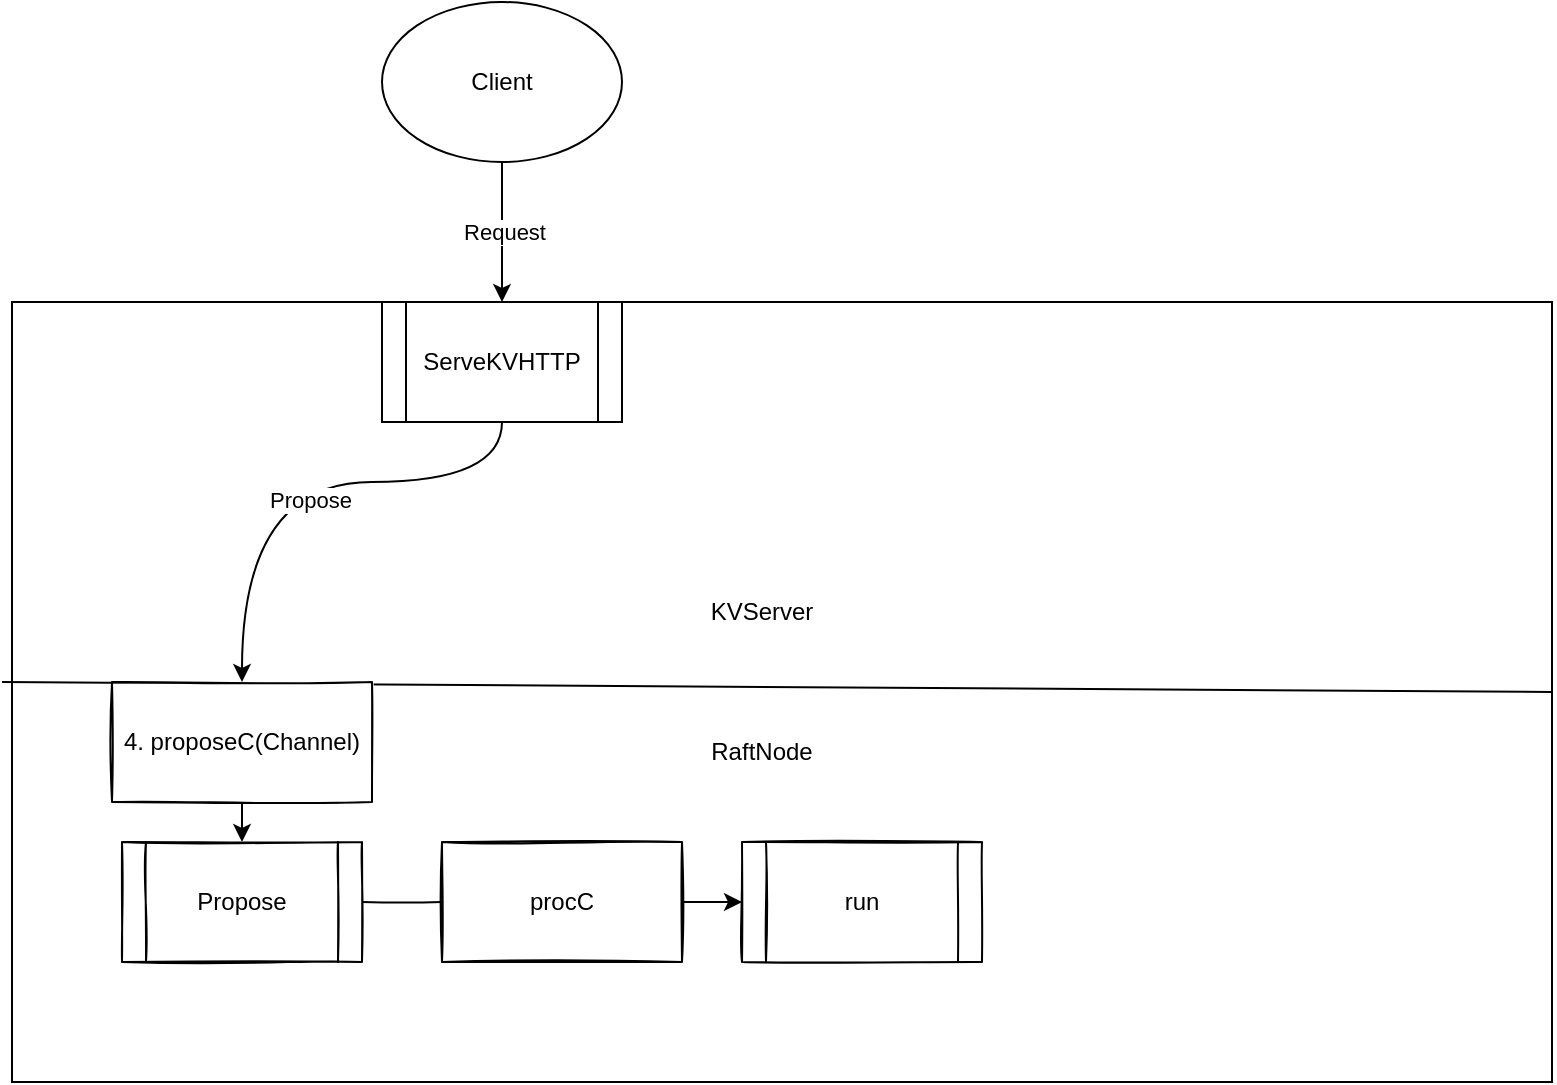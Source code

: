 <mxfile version="20.0.1" type="github">
  <diagram id="csHI2mM88UKKrCnCFawx" name="Page-1">
    <mxGraphModel dx="1550" dy="844" grid="1" gridSize="10" guides="1" tooltips="1" connect="1" arrows="1" fold="1" page="1" pageScale="1" pageWidth="827" pageHeight="1169" math="0" shadow="0">
      <root>
        <mxCell id="0" />
        <mxCell id="1" parent="0" />
        <mxCell id="eugjiV-Yw9u7wyZHqwBX-2" value="&lt;div style=&quot;text-align: justify;&quot;&gt;&lt;br&gt;&lt;/div&gt;" style="rounded=0;whiteSpace=wrap;html=1;sketch=0;" parent="1" vertex="1">
          <mxGeometry x="165" y="170" width="770" height="390" as="geometry" />
        </mxCell>
        <mxCell id="eugjiV-Yw9u7wyZHqwBX-27" value="" style="edgeStyle=orthogonalEdgeStyle;curved=1;rounded=0;orthogonalLoop=1;jettySize=auto;html=1;entryX=0;entryY=0.5;entryDx=0;entryDy=0;startArrow=none;" parent="1" source="n3H7YG_mCOH7P8ANyxeT-3" edge="1">
          <mxGeometry relative="1" as="geometry">
            <Array as="points">
              <mxPoint x="420" y="470" />
              <mxPoint x="420" y="470" />
            </Array>
            <mxPoint x="490" y="470" as="targetPoint" />
          </mxGeometry>
        </mxCell>
        <mxCell id="eugjiV-Yw9u7wyZHqwBX-5" value="KVServer" style="text;html=1;strokeColor=none;fillColor=none;align=center;verticalAlign=middle;whiteSpace=wrap;rounded=0;" parent="1" vertex="1">
          <mxGeometry x="510" y="310" width="60" height="30" as="geometry" />
        </mxCell>
        <mxCell id="eugjiV-Yw9u7wyZHqwBX-10" value="" style="endArrow=none;html=1;rounded=0;entryX=1;entryY=0.5;entryDx=0;entryDy=0;startArrow=none;" parent="1" target="eugjiV-Yw9u7wyZHqwBX-2" edge="1">
          <mxGeometry width="50" height="50" relative="1" as="geometry">
            <mxPoint x="160" y="360" as="sourcePoint" />
            <mxPoint x="60" y="530" as="targetPoint" />
          </mxGeometry>
        </mxCell>
        <mxCell id="eugjiV-Yw9u7wyZHqwBX-26" style="edgeStyle=orthogonalEdgeStyle;curved=1;rounded=0;orthogonalLoop=1;jettySize=auto;html=1;entryX=0.5;entryY=0;entryDx=0;entryDy=0;" parent="1" source="eugjiV-Yw9u7wyZHqwBX-14" edge="1">
          <mxGeometry relative="1" as="geometry">
            <mxPoint x="280" y="440" as="targetPoint" />
          </mxGeometry>
        </mxCell>
        <mxCell id="eugjiV-Yw9u7wyZHqwBX-14" value="4. proposeC(Channel)" style="rounded=0;whiteSpace=wrap;html=1;labelBackgroundColor=none;sketch=1;shadow=0;glass=0;" parent="1" vertex="1">
          <mxGeometry x="215" y="360" width="130" height="60" as="geometry" />
        </mxCell>
        <mxCell id="eugjiV-Yw9u7wyZHqwBX-19" style="edgeStyle=orthogonalEdgeStyle;curved=1;rounded=0;orthogonalLoop=1;jettySize=auto;html=1;exitX=0.5;exitY=1;exitDx=0;exitDy=0;" parent="1" source="eugjiV-Yw9u7wyZHqwBX-14" target="eugjiV-Yw9u7wyZHqwBX-14" edge="1">
          <mxGeometry relative="1" as="geometry" />
        </mxCell>
        <mxCell id="eugjiV-Yw9u7wyZHqwBX-21" value="" style="endArrow=classic;html=1;rounded=0;entryX=0.5;entryY=0;entryDx=0;entryDy=0;exitX=0.5;exitY=1;exitDx=0;exitDy=0;edgeStyle=orthogonalEdgeStyle;curved=1;" parent="1" target="eugjiV-Yw9u7wyZHqwBX-14" edge="1">
          <mxGeometry width="50" height="50" relative="1" as="geometry">
            <mxPoint x="410" y="230" as="sourcePoint" />
            <mxPoint x="440" y="270" as="targetPoint" />
            <Array as="points">
              <mxPoint x="410" y="260" />
              <mxPoint x="280" y="260" />
            </Array>
          </mxGeometry>
        </mxCell>
        <mxCell id="eugjiV-Yw9u7wyZHqwBX-22" value="Propose" style="edgeLabel;html=1;align=center;verticalAlign=middle;resizable=0;points=[];" parent="eugjiV-Yw9u7wyZHqwBX-21" vertex="1" connectable="0">
          <mxGeometry x="-0.032" y="9" relative="1" as="geometry">
            <mxPoint as="offset" />
          </mxGeometry>
        </mxCell>
        <mxCell id="eugjiV-Yw9u7wyZHqwBX-24" value="Request" style="edgeStyle=orthogonalEdgeStyle;curved=1;rounded=0;orthogonalLoop=1;jettySize=auto;html=1;entryX=0.5;entryY=0;entryDx=0;entryDy=0;" parent="1" source="eugjiV-Yw9u7wyZHqwBX-23" edge="1">
          <mxGeometry relative="1" as="geometry">
            <mxPoint x="410" y="170" as="targetPoint" />
          </mxGeometry>
        </mxCell>
        <mxCell id="eugjiV-Yw9u7wyZHqwBX-23" value="Client" style="ellipse;whiteSpace=wrap;html=1;rounded=0;shadow=0;glass=0;labelBackgroundColor=none;sketch=0;" parent="1" vertex="1">
          <mxGeometry x="350" y="20" width="120" height="80" as="geometry" />
        </mxCell>
        <mxCell id="n3H7YG_mCOH7P8ANyxeT-1" value="RaftNode" style="text;html=1;strokeColor=none;fillColor=none;align=center;verticalAlign=middle;whiteSpace=wrap;rounded=0;" vertex="1" parent="1">
          <mxGeometry x="510" y="380" width="60" height="30" as="geometry" />
        </mxCell>
        <mxCell id="n3H7YG_mCOH7P8ANyxeT-8" style="edgeStyle=orthogonalEdgeStyle;rounded=0;orthogonalLoop=1;jettySize=auto;html=1;entryX=0;entryY=0.5;entryDx=0;entryDy=0;" edge="1" parent="1" source="n3H7YG_mCOH7P8ANyxeT-3" target="n3H7YG_mCOH7P8ANyxeT-6">
          <mxGeometry relative="1" as="geometry" />
        </mxCell>
        <mxCell id="n3H7YG_mCOH7P8ANyxeT-3" value="procC" style="rounded=0;whiteSpace=wrap;html=1;sketch=1;" vertex="1" parent="1">
          <mxGeometry x="380" y="440" width="120" height="60" as="geometry" />
        </mxCell>
        <mxCell id="n3H7YG_mCOH7P8ANyxeT-4" value="" style="edgeStyle=orthogonalEdgeStyle;curved=1;rounded=0;orthogonalLoop=1;jettySize=auto;html=1;entryX=0;entryY=0.5;entryDx=0;entryDy=0;endArrow=none;" edge="1" parent="1" target="n3H7YG_mCOH7P8ANyxeT-3">
          <mxGeometry relative="1" as="geometry">
            <Array as="points" />
            <mxPoint x="340" y="470" as="sourcePoint" />
            <mxPoint x="490" y="470" as="targetPoint" />
          </mxGeometry>
        </mxCell>
        <mxCell id="n3H7YG_mCOH7P8ANyxeT-5" value="Propose" style="shape=process;whiteSpace=wrap;html=1;backgroundOutline=1;sketch=1;" vertex="1" parent="1">
          <mxGeometry x="220" y="440" width="120" height="60" as="geometry" />
        </mxCell>
        <mxCell id="n3H7YG_mCOH7P8ANyxeT-6" value="run" style="shape=process;whiteSpace=wrap;html=1;backgroundOutline=1;sketch=1;" vertex="1" parent="1">
          <mxGeometry x="530" y="440" width="120" height="60" as="geometry" />
        </mxCell>
        <mxCell id="n3H7YG_mCOH7P8ANyxeT-9" value="ServeKVHTTP" style="shape=process;whiteSpace=wrap;html=1;backgroundOutline=1;sketch=0;" vertex="1" parent="1">
          <mxGeometry x="350" y="170" width="120" height="60" as="geometry" />
        </mxCell>
      </root>
    </mxGraphModel>
  </diagram>
</mxfile>
